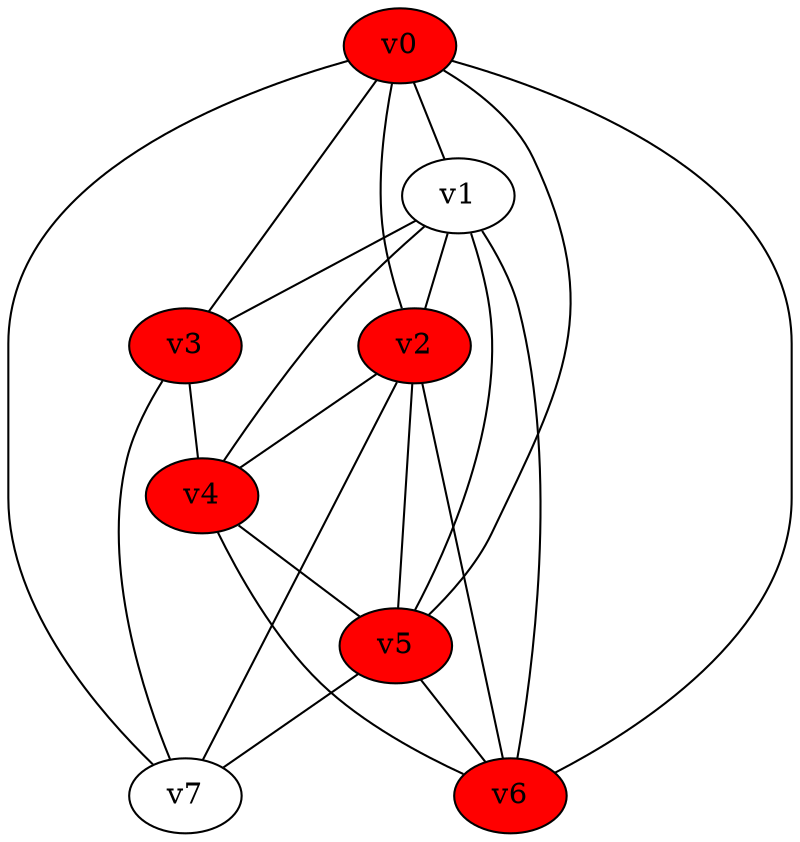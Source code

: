 graph G {
v4 [style=filled, fillcolor=red];
v3 [style=filled, fillcolor=red];
v2 [style=filled, fillcolor=red];
v0 [style=filled, fillcolor=red];
v5 [style=filled, fillcolor=red];
v6 [style=filled, fillcolor=red];
	v0 -- v1
	v0 -- v2
	v0 -- v3
	v0 -- v5
	v0 -- v6
	v0 -- v7
	v1 -- v2
	v1 -- v3
	v1 -- v4
	v1 -- v5
	v1 -- v6
	v2 -- v4
	v2 -- v5
	v2 -- v6
	v2 -- v7
	v3 -- v4
	v3 -- v7
	v4 -- v5
	v4 -- v6
	v5 -- v6
	v5 -- v7
}